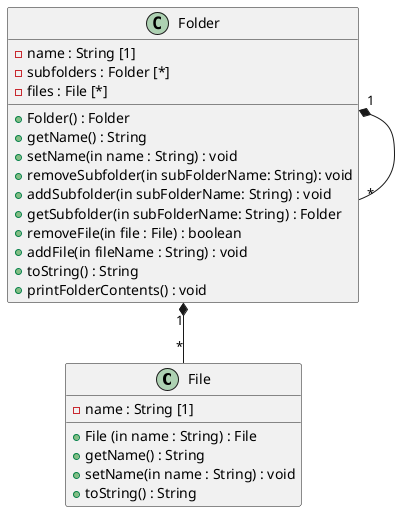 @startuml
'https://plantuml.com/class-diagram

class File {
- name : String [1]

+ File (in name : String) : File
+ getName() : String
+ setName(in name : String) : void
+ toString() : String
}

class Folder {
- name : String [1]
- subfolders : Folder [*]
- files : File [*]

+ Folder() : Folder
+ getName() : String
+ setName(in name : String) : void
+ removeSubfolder(in subFolderName: String): void
+ addSubfolder(in subFolderName: String) : void
+ getSubfolder(in subFolderName: String) : Folder
+ removeFile(in file : File) : boolean
+ addFile(in fileName : String) : void
+ toString() : String
+ printFolderContents() : void

}

Folder "1" *-- "*" File
Folder "1" *-- "*" Folder
@enduml